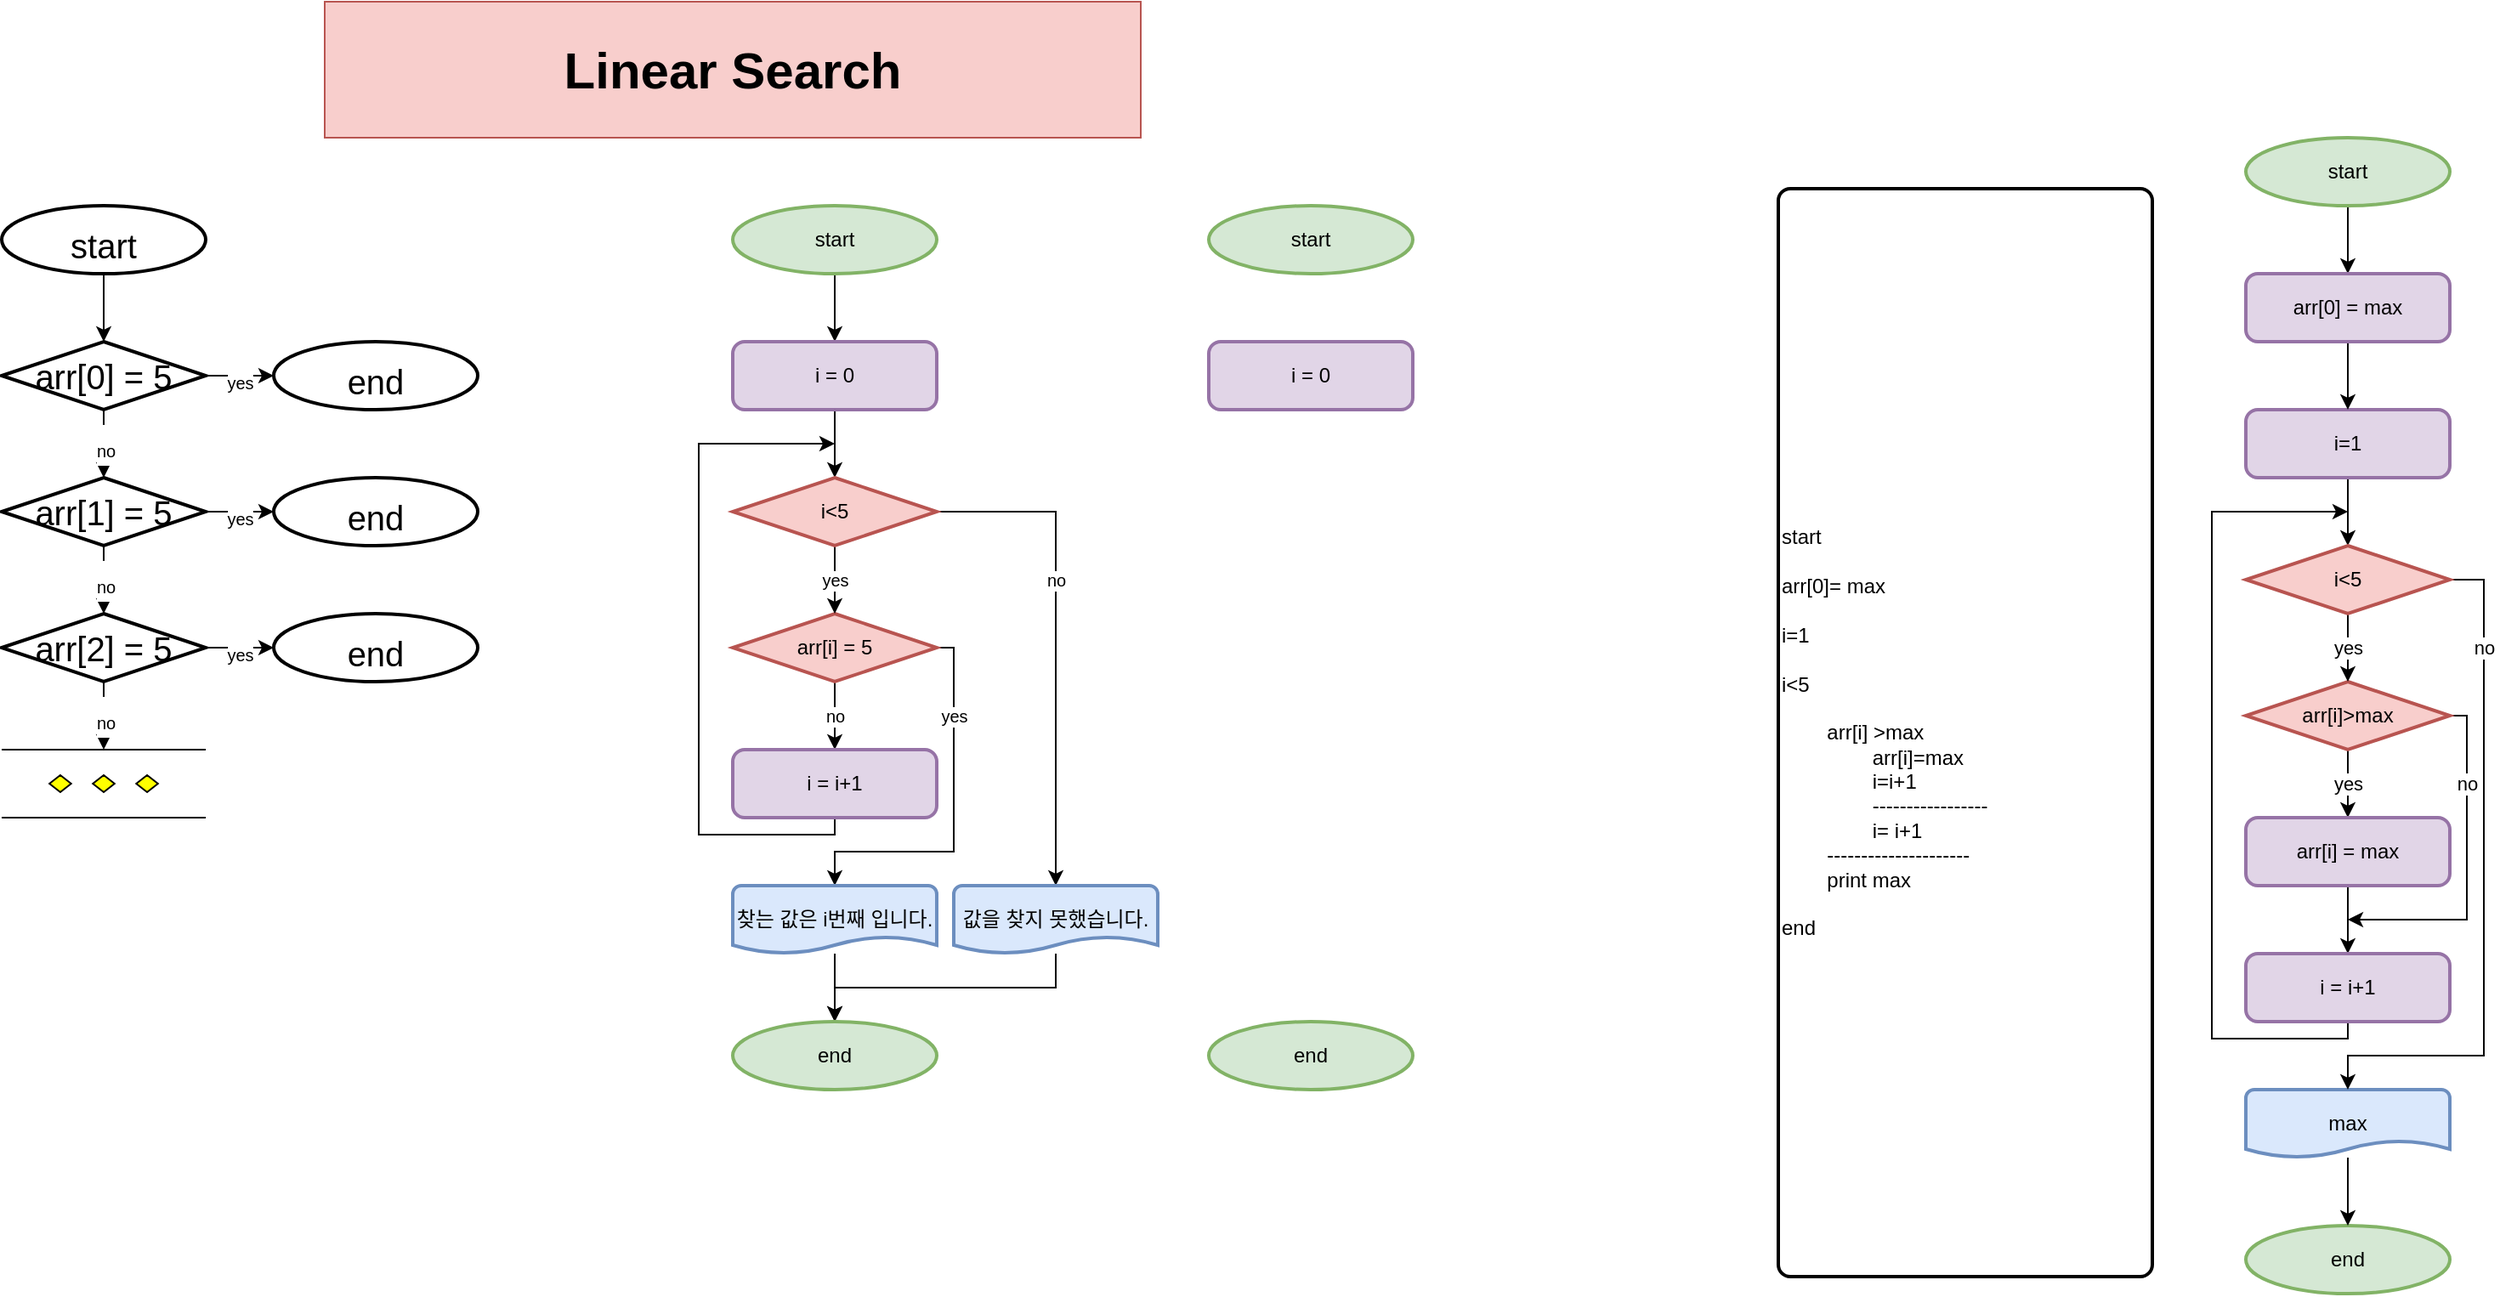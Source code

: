 <mxfile version="19.0.3" type="device"><diagram id="gIkT8pnqKVGDs8dmydfN" name="Page-1"><mxGraphModel dx="1216" dy="701" grid="1" gridSize="10" guides="1" tooltips="1" connect="1" arrows="1" fold="1" page="1" pageScale="1" pageWidth="850" pageHeight="1100" math="0" shadow="0"><root><mxCell id="0"/><mxCell id="1" parent="0"/><mxCell id="6kYrUMQ58XaI2dh9fncb-18" value="start&lt;br&gt;&lt;br&gt;arr[0]= max&lt;br&gt;&lt;br&gt;i=1&lt;br&gt;&lt;br&gt;i&amp;lt;5&lt;br&gt;&lt;br&gt;&lt;span style=&quot;white-space: pre;&quot;&gt;&#9;&lt;/span&gt;arr[i] &amp;gt;max&lt;br&gt;&lt;span style=&quot;white-space: pre;&quot;&gt;&#9;&lt;/span&gt;&lt;span style=&quot;white-space: pre;&quot;&gt;&#9;&lt;/span&gt;arr[i]=max&lt;br&gt;&lt;span style=&quot;white-space: pre;&quot;&gt;&#9;&lt;/span&gt;&lt;span style=&quot;white-space: pre;&quot;&gt;&#9;&lt;/span&gt;i=i+1&lt;br&gt;&lt;span style=&quot;white-space: pre;&quot;&gt;&#9;&lt;/span&gt;&lt;span style=&quot;white-space: pre;&quot;&gt;&#9;&lt;/span&gt;-----------------&lt;br&gt;&lt;span style=&quot;white-space: pre;&quot;&gt;&#9;&lt;/span&gt;&lt;span style=&quot;white-space: pre;&quot;&gt;&#9;&lt;/span&gt;i= i+1&lt;br&gt;&lt;span style=&quot;white-space: pre;&quot;&gt;&#9;&lt;/span&gt;---------------------&lt;br&gt;&lt;span style=&quot;white-space: pre;&quot;&gt;&#9;&lt;/span&gt;print max&lt;br&gt;&lt;br&gt;end" style="rounded=1;whiteSpace=wrap;html=1;absoluteArcSize=1;arcSize=14;strokeWidth=2;align=left;" vertex="1" parent="1"><mxGeometry x="1055" y="150" width="220" height="640" as="geometry"/></mxCell><mxCell id="6kYrUMQ58XaI2dh9fncb-39" value="yes" style="edgeStyle=orthogonalEdgeStyle;rounded=0;orthogonalLoop=1;jettySize=auto;html=1;entryX=0.5;entryY=0;entryDx=0;entryDy=0;" edge="1" parent="1" source="6kYrUMQ58XaI2dh9fncb-34" target="6kYrUMQ58XaI2dh9fncb-35"><mxGeometry relative="1" as="geometry"/></mxCell><mxCell id="6kYrUMQ58XaI2dh9fncb-41" value="no" style="edgeStyle=orthogonalEdgeStyle;rounded=0;orthogonalLoop=1;jettySize=auto;html=1;" edge="1" parent="1" source="6kYrUMQ58XaI2dh9fncb-34"><mxGeometry x="-0.5" relative="1" as="geometry"><mxPoint x="1390" y="580" as="targetPoint"/><Array as="points"><mxPoint x="1460" y="460"/><mxPoint x="1460" y="580"/><mxPoint x="1390" y="580"/></Array><mxPoint as="offset"/></mxGeometry></mxCell><mxCell id="6kYrUMQ58XaI2dh9fncb-34" value="arr[i]&amp;gt;max" style="strokeWidth=2;html=1;shape=mxgraph.flowchart.decision;whiteSpace=wrap;fillColor=#f8cecc;strokeColor=#b85450;" vertex="1" parent="1"><mxGeometry x="1330" y="440" width="120" height="40" as="geometry"/></mxCell><mxCell id="6kYrUMQ58XaI2dh9fncb-40" style="edgeStyle=orthogonalEdgeStyle;rounded=0;orthogonalLoop=1;jettySize=auto;html=1;entryX=0.5;entryY=0;entryDx=0;entryDy=0;" edge="1" parent="1" source="6kYrUMQ58XaI2dh9fncb-35" target="6kYrUMQ58XaI2dh9fncb-36"><mxGeometry relative="1" as="geometry"/></mxCell><mxCell id="6kYrUMQ58XaI2dh9fncb-35" value="arr[i] = max" style="rounded=1;whiteSpace=wrap;html=1;absoluteArcSize=1;arcSize=14;strokeWidth=2;fillColor=#e1d5e7;strokeColor=#9673a6;" vertex="1" parent="1"><mxGeometry x="1330" y="520" width="120" height="40" as="geometry"/></mxCell><mxCell id="6kYrUMQ58XaI2dh9fncb-57" style="edgeStyle=orthogonalEdgeStyle;rounded=0;orthogonalLoop=1;jettySize=auto;html=1;exitX=0.5;exitY=1;exitDx=0;exitDy=0;" edge="1" parent="1" source="6kYrUMQ58XaI2dh9fncb-36"><mxGeometry relative="1" as="geometry"><mxPoint x="1390" y="340" as="targetPoint"/><Array as="points"><mxPoint x="1390" y="650"/><mxPoint x="1310" y="650"/><mxPoint x="1310" y="340"/></Array></mxGeometry></mxCell><mxCell id="6kYrUMQ58XaI2dh9fncb-36" value="i = i+1" style="rounded=1;whiteSpace=wrap;html=1;absoluteArcSize=1;arcSize=14;strokeWidth=2;fillColor=#e1d5e7;strokeColor=#9673a6;" vertex="1" parent="1"><mxGeometry x="1330" y="600" width="120" height="40" as="geometry"/></mxCell><mxCell id="6kYrUMQ58XaI2dh9fncb-58" style="edgeStyle=orthogonalEdgeStyle;rounded=0;orthogonalLoop=1;jettySize=auto;html=1;entryX=0.5;entryY=0;entryDx=0;entryDy=0;entryPerimeter=0;" edge="1" parent="1" source="6kYrUMQ58XaI2dh9fncb-37" target="6kYrUMQ58XaI2dh9fncb-54"><mxGeometry relative="1" as="geometry"/></mxCell><mxCell id="6kYrUMQ58XaI2dh9fncb-37" value="i=1" style="rounded=1;whiteSpace=wrap;html=1;absoluteArcSize=1;arcSize=14;strokeWidth=2;fillColor=#e1d5e7;strokeColor=#9673a6;" vertex="1" parent="1"><mxGeometry x="1330" y="280" width="120" height="40" as="geometry"/></mxCell><mxCell id="6kYrUMQ58XaI2dh9fncb-46" value="end" style="strokeWidth=2;html=1;shape=mxgraph.flowchart.start_1;whiteSpace=wrap;fillColor=#d5e8d4;strokeColor=#82b366;" vertex="1" parent="1"><mxGeometry x="1330" y="760" width="120" height="40" as="geometry"/></mxCell><mxCell id="6kYrUMQ58XaI2dh9fncb-47" style="edgeStyle=orthogonalEdgeStyle;rounded=0;orthogonalLoop=1;jettySize=auto;html=1;entryX=0.5;entryY=0;entryDx=0;entryDy=0;entryPerimeter=0;" edge="1" parent="1" source="6kYrUMQ58XaI2dh9fncb-48" target="6kYrUMQ58XaI2dh9fncb-46"><mxGeometry relative="1" as="geometry"/></mxCell><mxCell id="6kYrUMQ58XaI2dh9fncb-48" value="max" style="strokeWidth=2;html=1;shape=mxgraph.flowchart.document2;whiteSpace=wrap;size=0.25;fillColor=#dae8fc;strokeColor=#6c8ebf;" vertex="1" parent="1"><mxGeometry x="1330" y="680" width="120" height="40" as="geometry"/></mxCell><mxCell id="6kYrUMQ58XaI2dh9fncb-50" style="edgeStyle=orthogonalEdgeStyle;rounded=0;orthogonalLoop=1;jettySize=auto;html=1;entryX=0.5;entryY=0;entryDx=0;entryDy=0;" edge="1" parent="1" source="6kYrUMQ58XaI2dh9fncb-51" target="6kYrUMQ58XaI2dh9fncb-53"><mxGeometry relative="1" as="geometry"/></mxCell><mxCell id="6kYrUMQ58XaI2dh9fncb-51" value="start" style="strokeWidth=2;html=1;shape=mxgraph.flowchart.start_1;whiteSpace=wrap;fillColor=#d5e8d4;strokeColor=#82b366;" vertex="1" parent="1"><mxGeometry x="1330" y="120" width="120" height="40" as="geometry"/></mxCell><mxCell id="6kYrUMQ58XaI2dh9fncb-52" style="edgeStyle=orthogonalEdgeStyle;rounded=0;orthogonalLoop=1;jettySize=auto;html=1;entryX=0.5;entryY=0;entryDx=0;entryDy=0;entryPerimeter=0;" edge="1" parent="1" source="6kYrUMQ58XaI2dh9fncb-53"><mxGeometry relative="1" as="geometry"><mxPoint x="1390" y="280" as="targetPoint"/></mxGeometry></mxCell><mxCell id="6kYrUMQ58XaI2dh9fncb-53" value="arr[0] = max" style="rounded=1;whiteSpace=wrap;html=1;absoluteArcSize=1;arcSize=14;strokeWidth=2;fillColor=#e1d5e7;strokeColor=#9673a6;" vertex="1" parent="1"><mxGeometry x="1330" y="200" width="120" height="40" as="geometry"/></mxCell><mxCell id="6kYrUMQ58XaI2dh9fncb-55" value="yes" style="edgeStyle=orthogonalEdgeStyle;rounded=0;orthogonalLoop=1;jettySize=auto;html=1;entryX=0.5;entryY=0;entryDx=0;entryDy=0;entryPerimeter=0;" edge="1" parent="1" source="6kYrUMQ58XaI2dh9fncb-54" target="6kYrUMQ58XaI2dh9fncb-34"><mxGeometry relative="1" as="geometry"/></mxCell><mxCell id="6kYrUMQ58XaI2dh9fncb-56" value="no" style="edgeStyle=orthogonalEdgeStyle;rounded=0;orthogonalLoop=1;jettySize=auto;html=1;exitX=1;exitY=0.5;exitDx=0;exitDy=0;exitPerimeter=0;entryX=0.5;entryY=0;entryDx=0;entryDy=0;entryPerimeter=0;" edge="1" parent="1" source="6kYrUMQ58XaI2dh9fncb-54" target="6kYrUMQ58XaI2dh9fncb-48"><mxGeometry x="-0.7" relative="1" as="geometry"><Array as="points"><mxPoint x="1470" y="380"/><mxPoint x="1470" y="660"/><mxPoint x="1390" y="660"/></Array><mxPoint as="offset"/></mxGeometry></mxCell><mxCell id="6kYrUMQ58XaI2dh9fncb-54" value="i&amp;lt;5" style="strokeWidth=2;html=1;shape=mxgraph.flowchart.decision;whiteSpace=wrap;fillColor=#f8cecc;strokeColor=#b85450;" vertex="1" parent="1"><mxGeometry x="1330" y="360" width="120" height="40" as="geometry"/></mxCell><mxCell id="6kYrUMQ58XaI2dh9fncb-61" value="&lt;font style=&quot;font-size: 30px;&quot;&gt;&lt;b&gt;Linear Search&lt;/b&gt;&lt;/font&gt;" style="rounded=0;whiteSpace=wrap;html=1;fillColor=#f8cecc;strokeColor=#b85450;" vertex="1" parent="1"><mxGeometry x="200" y="40" width="480" height="80" as="geometry"/></mxCell><mxCell id="6kYrUMQ58XaI2dh9fncb-65" style="edgeStyle=orthogonalEdgeStyle;rounded=0;orthogonalLoop=1;jettySize=auto;html=1;entryX=0.5;entryY=0;entryDx=0;entryDy=0;entryPerimeter=0;fontSize=20;" edge="1" parent="1" source="6kYrUMQ58XaI2dh9fncb-62" target="6kYrUMQ58XaI2dh9fncb-63"><mxGeometry relative="1" as="geometry"/></mxCell><mxCell id="6kYrUMQ58XaI2dh9fncb-62" value="&lt;font style=&quot;font-size: 20px;&quot;&gt;start&lt;/font&gt;" style="strokeWidth=2;html=1;shape=mxgraph.flowchart.start_1;whiteSpace=wrap;fontSize=30;" vertex="1" parent="1"><mxGeometry x="10" y="160" width="120" height="40" as="geometry"/></mxCell><mxCell id="6kYrUMQ58XaI2dh9fncb-66" value="&lt;font style=&quot;font-size: 10px;&quot;&gt;yes&lt;/font&gt;" style="edgeStyle=orthogonalEdgeStyle;rounded=0;orthogonalLoop=1;jettySize=auto;html=1;entryX=0;entryY=0.5;entryDx=0;entryDy=0;entryPerimeter=0;fontSize=20;" edge="1" parent="1" source="6kYrUMQ58XaI2dh9fncb-63" target="6kYrUMQ58XaI2dh9fncb-64"><mxGeometry relative="1" as="geometry"/></mxCell><mxCell id="6kYrUMQ58XaI2dh9fncb-67" value="&lt;font style=&quot;font-size: 10px;&quot;&gt;no&lt;/font&gt;" style="edgeStyle=orthogonalEdgeStyle;rounded=0;orthogonalLoop=1;jettySize=auto;html=1;fontSize=20;" edge="1" parent="1" source="6kYrUMQ58XaI2dh9fncb-63"><mxGeometry relative="1" as="geometry"><mxPoint x="70" y="320" as="targetPoint"/></mxGeometry></mxCell><mxCell id="6kYrUMQ58XaI2dh9fncb-63" value="arr[0] = 5" style="strokeWidth=2;html=1;shape=mxgraph.flowchart.decision;whiteSpace=wrap;fontSize=20;" vertex="1" parent="1"><mxGeometry x="10" y="240" width="120" height="40" as="geometry"/></mxCell><mxCell id="6kYrUMQ58XaI2dh9fncb-64" value="&lt;font style=&quot;font-size: 20px;&quot;&gt;end&lt;/font&gt;" style="strokeWidth=2;html=1;shape=mxgraph.flowchart.start_1;whiteSpace=wrap;fontSize=30;" vertex="1" parent="1"><mxGeometry x="170" y="240" width="120" height="40" as="geometry"/></mxCell><mxCell id="6kYrUMQ58XaI2dh9fncb-68" value="&lt;font style=&quot;font-size: 10px;&quot;&gt;yes&lt;/font&gt;" style="edgeStyle=orthogonalEdgeStyle;rounded=0;orthogonalLoop=1;jettySize=auto;html=1;entryX=0;entryY=0.5;entryDx=0;entryDy=0;entryPerimeter=0;fontSize=20;" edge="1" parent="1" source="6kYrUMQ58XaI2dh9fncb-70" target="6kYrUMQ58XaI2dh9fncb-71"><mxGeometry relative="1" as="geometry"/></mxCell><mxCell id="6kYrUMQ58XaI2dh9fncb-69" value="&lt;font style=&quot;font-size: 10px;&quot;&gt;no&lt;/font&gt;" style="edgeStyle=orthogonalEdgeStyle;rounded=0;orthogonalLoop=1;jettySize=auto;html=1;fontSize=20;" edge="1" parent="1" source="6kYrUMQ58XaI2dh9fncb-70"><mxGeometry relative="1" as="geometry"><mxPoint x="70" y="400" as="targetPoint"/></mxGeometry></mxCell><mxCell id="6kYrUMQ58XaI2dh9fncb-70" value="arr[1] = 5" style="strokeWidth=2;html=1;shape=mxgraph.flowchart.decision;whiteSpace=wrap;fontSize=20;" vertex="1" parent="1"><mxGeometry x="10" y="320" width="120" height="40" as="geometry"/></mxCell><mxCell id="6kYrUMQ58XaI2dh9fncb-71" value="&lt;font style=&quot;font-size: 20px;&quot;&gt;end&lt;/font&gt;" style="strokeWidth=2;html=1;shape=mxgraph.flowchart.start_1;whiteSpace=wrap;fontSize=30;" vertex="1" parent="1"><mxGeometry x="170" y="320" width="120" height="40" as="geometry"/></mxCell><mxCell id="6kYrUMQ58XaI2dh9fncb-72" value="&lt;font style=&quot;font-size: 10px;&quot;&gt;yes&lt;/font&gt;" style="edgeStyle=orthogonalEdgeStyle;rounded=0;orthogonalLoop=1;jettySize=auto;html=1;entryX=0;entryY=0.5;entryDx=0;entryDy=0;entryPerimeter=0;fontSize=20;" edge="1" parent="1" source="6kYrUMQ58XaI2dh9fncb-74" target="6kYrUMQ58XaI2dh9fncb-75"><mxGeometry relative="1" as="geometry"/></mxCell><mxCell id="6kYrUMQ58XaI2dh9fncb-73" value="&lt;font style=&quot;font-size: 10px;&quot;&gt;no&lt;/font&gt;" style="edgeStyle=orthogonalEdgeStyle;rounded=0;orthogonalLoop=1;jettySize=auto;html=1;fontSize=20;" edge="1" parent="1" source="6kYrUMQ58XaI2dh9fncb-74"><mxGeometry relative="1" as="geometry"><mxPoint x="70" y="480" as="targetPoint"/></mxGeometry></mxCell><mxCell id="6kYrUMQ58XaI2dh9fncb-74" value="arr[2] = 5" style="strokeWidth=2;html=1;shape=mxgraph.flowchart.decision;whiteSpace=wrap;fontSize=20;" vertex="1" parent="1"><mxGeometry x="10" y="400" width="120" height="40" as="geometry"/></mxCell><mxCell id="6kYrUMQ58XaI2dh9fncb-75" value="&lt;font style=&quot;font-size: 20px;&quot;&gt;end&lt;/font&gt;" style="strokeWidth=2;html=1;shape=mxgraph.flowchart.start_1;whiteSpace=wrap;fontSize=30;" vertex="1" parent="1"><mxGeometry x="170" y="400" width="120" height="40" as="geometry"/></mxCell><mxCell id="6kYrUMQ58XaI2dh9fncb-76" value="" style="verticalLabelPosition=bottom;verticalAlign=top;html=1;shape=mxgraph.flowchart.parallel_mode;pointerEvents=1;fontSize=10;" vertex="1" parent="1"><mxGeometry x="10" y="480" width="120" height="40" as="geometry"/></mxCell><mxCell id="6kYrUMQ58XaI2dh9fncb-93" style="edgeStyle=orthogonalEdgeStyle;rounded=0;orthogonalLoop=1;jettySize=auto;html=1;entryX=0.5;entryY=0;entryDx=0;entryDy=0;fontSize=10;" edge="1" parent="1" source="6kYrUMQ58XaI2dh9fncb-77" target="6kYrUMQ58XaI2dh9fncb-81"><mxGeometry relative="1" as="geometry"/></mxCell><mxCell id="6kYrUMQ58XaI2dh9fncb-77" value="start" style="strokeWidth=2;html=1;shape=mxgraph.flowchart.start_1;whiteSpace=wrap;fillColor=#d5e8d4;strokeColor=#82b366;" vertex="1" parent="1"><mxGeometry x="440" y="160" width="120" height="40" as="geometry"/></mxCell><mxCell id="6kYrUMQ58XaI2dh9fncb-80" value="no" style="edgeStyle=orthogonalEdgeStyle;rounded=0;orthogonalLoop=1;jettySize=auto;html=1;exitX=0.5;exitY=1;exitDx=0;exitDy=0;exitPerimeter=0;entryX=0.5;entryY=0;entryDx=0;entryDy=0;fontSize=10;" edge="1" parent="1" source="6kYrUMQ58XaI2dh9fncb-78" target="6kYrUMQ58XaI2dh9fncb-79"><mxGeometry relative="1" as="geometry"/></mxCell><mxCell id="6kYrUMQ58XaI2dh9fncb-91" value="yes" style="edgeStyle=orthogonalEdgeStyle;rounded=0;orthogonalLoop=1;jettySize=auto;html=1;entryX=0.5;entryY=0;entryDx=0;entryDy=0;entryPerimeter=0;fontSize=10;" edge="1" parent="1" source="6kYrUMQ58XaI2dh9fncb-78" target="6kYrUMQ58XaI2dh9fncb-90"><mxGeometry x="-0.545" relative="1" as="geometry"><Array as="points"><mxPoint x="570" y="420"/><mxPoint x="570" y="540"/><mxPoint x="500" y="540"/></Array><mxPoint as="offset"/></mxGeometry></mxCell><mxCell id="6kYrUMQ58XaI2dh9fncb-78" value="arr[i] = 5" style="strokeWidth=2;html=1;shape=mxgraph.flowchart.decision;whiteSpace=wrap;fillColor=#f8cecc;strokeColor=#b85450;" vertex="1" parent="1"><mxGeometry x="440" y="400" width="120" height="40" as="geometry"/></mxCell><mxCell id="6kYrUMQ58XaI2dh9fncb-88" style="edgeStyle=orthogonalEdgeStyle;rounded=0;orthogonalLoop=1;jettySize=auto;html=1;fontSize=10;exitX=0.5;exitY=1;exitDx=0;exitDy=0;" edge="1" parent="1" source="6kYrUMQ58XaI2dh9fncb-79"><mxGeometry relative="1" as="geometry"><mxPoint x="500" y="300" as="targetPoint"/><Array as="points"><mxPoint x="500" y="530"/><mxPoint x="420" y="530"/><mxPoint x="420" y="300"/></Array></mxGeometry></mxCell><mxCell id="6kYrUMQ58XaI2dh9fncb-79" value="i = i+1" style="rounded=1;whiteSpace=wrap;html=1;absoluteArcSize=1;arcSize=14;strokeWidth=2;fillColor=#e1d5e7;strokeColor=#9673a6;" vertex="1" parent="1"><mxGeometry x="440" y="480" width="120" height="40" as="geometry"/></mxCell><mxCell id="6kYrUMQ58XaI2dh9fncb-86" style="edgeStyle=orthogonalEdgeStyle;rounded=0;orthogonalLoop=1;jettySize=auto;html=1;entryX=0.5;entryY=0;entryDx=0;entryDy=0;entryPerimeter=0;fontSize=10;" edge="1" parent="1" source="6kYrUMQ58XaI2dh9fncb-81" target="6kYrUMQ58XaI2dh9fncb-85"><mxGeometry relative="1" as="geometry"/></mxCell><mxCell id="6kYrUMQ58XaI2dh9fncb-81" value="i = 0" style="rounded=1;whiteSpace=wrap;html=1;absoluteArcSize=1;arcSize=14;strokeWidth=2;fillColor=#e1d5e7;strokeColor=#9673a6;" vertex="1" parent="1"><mxGeometry x="440" y="240" width="120" height="40" as="geometry"/></mxCell><mxCell id="6kYrUMQ58XaI2dh9fncb-87" value="yes" style="edgeStyle=orthogonalEdgeStyle;rounded=0;orthogonalLoop=1;jettySize=auto;html=1;entryX=0.5;entryY=0;entryDx=0;entryDy=0;entryPerimeter=0;fontSize=10;" edge="1" parent="1" source="6kYrUMQ58XaI2dh9fncb-85" target="6kYrUMQ58XaI2dh9fncb-78"><mxGeometry relative="1" as="geometry"><mxPoint as="offset"/></mxGeometry></mxCell><mxCell id="6kYrUMQ58XaI2dh9fncb-92" value="no" style="edgeStyle=orthogonalEdgeStyle;rounded=0;orthogonalLoop=1;jettySize=auto;html=1;entryX=0.5;entryY=0;entryDx=0;entryDy=0;entryPerimeter=0;fontSize=10;" edge="1" parent="1" source="6kYrUMQ58XaI2dh9fncb-85" target="6kYrUMQ58XaI2dh9fncb-89"><mxGeometry x="-0.241" relative="1" as="geometry"><mxPoint as="offset"/></mxGeometry></mxCell><mxCell id="6kYrUMQ58XaI2dh9fncb-85" value="i&amp;lt;5" style="strokeWidth=2;html=1;shape=mxgraph.flowchart.decision;whiteSpace=wrap;fillColor=#f8cecc;strokeColor=#b85450;" vertex="1" parent="1"><mxGeometry x="440" y="320" width="120" height="40" as="geometry"/></mxCell><mxCell id="6kYrUMQ58XaI2dh9fncb-96" style="edgeStyle=orthogonalEdgeStyle;rounded=0;orthogonalLoop=1;jettySize=auto;html=1;entryX=0.5;entryY=0;entryDx=0;entryDy=0;entryPerimeter=0;fontSize=10;" edge="1" parent="1" source="6kYrUMQ58XaI2dh9fncb-89" target="6kYrUMQ58XaI2dh9fncb-94"><mxGeometry relative="1" as="geometry"><Array as="points"><mxPoint x="630" y="620"/><mxPoint x="500" y="620"/></Array></mxGeometry></mxCell><mxCell id="6kYrUMQ58XaI2dh9fncb-89" value="값을 찾지 못했습니다." style="strokeWidth=2;html=1;shape=mxgraph.flowchart.document2;whiteSpace=wrap;size=0.25;fillColor=#dae8fc;strokeColor=#6c8ebf;" vertex="1" parent="1"><mxGeometry x="570" y="560" width="120" height="40" as="geometry"/></mxCell><mxCell id="6kYrUMQ58XaI2dh9fncb-95" style="edgeStyle=orthogonalEdgeStyle;rounded=0;orthogonalLoop=1;jettySize=auto;html=1;entryX=0.5;entryY=0;entryDx=0;entryDy=0;entryPerimeter=0;fontSize=10;" edge="1" parent="1" source="6kYrUMQ58XaI2dh9fncb-90" target="6kYrUMQ58XaI2dh9fncb-94"><mxGeometry relative="1" as="geometry"/></mxCell><mxCell id="6kYrUMQ58XaI2dh9fncb-90" value="찾는 값은 i번째 입니다." style="strokeWidth=2;html=1;shape=mxgraph.flowchart.document2;whiteSpace=wrap;size=0.25;fillColor=#dae8fc;strokeColor=#6c8ebf;" vertex="1" parent="1"><mxGeometry x="440" y="560" width="120" height="40" as="geometry"/></mxCell><mxCell id="6kYrUMQ58XaI2dh9fncb-94" value="end" style="strokeWidth=2;html=1;shape=mxgraph.flowchart.start_1;whiteSpace=wrap;fillColor=#d5e8d4;strokeColor=#82b366;" vertex="1" parent="1"><mxGeometry x="440" y="640" width="120" height="40" as="geometry"/></mxCell><mxCell id="6kYrUMQ58XaI2dh9fncb-97" value="start" style="strokeWidth=2;html=1;shape=mxgraph.flowchart.start_1;whiteSpace=wrap;fillColor=#d5e8d4;strokeColor=#82b366;" vertex="1" parent="1"><mxGeometry x="720" y="160" width="120" height="40" as="geometry"/></mxCell><mxCell id="6kYrUMQ58XaI2dh9fncb-98" value="end" style="strokeWidth=2;html=1;shape=mxgraph.flowchart.start_1;whiteSpace=wrap;fillColor=#d5e8d4;strokeColor=#82b366;" vertex="1" parent="1"><mxGeometry x="720" y="640" width="120" height="40" as="geometry"/></mxCell><mxCell id="6kYrUMQ58XaI2dh9fncb-99" value="i = 0" style="rounded=1;whiteSpace=wrap;html=1;absoluteArcSize=1;arcSize=14;strokeWidth=2;fillColor=#e1d5e7;strokeColor=#9673a6;" vertex="1" parent="1"><mxGeometry x="720" y="240" width="120" height="40" as="geometry"/></mxCell></root></mxGraphModel></diagram></mxfile>
